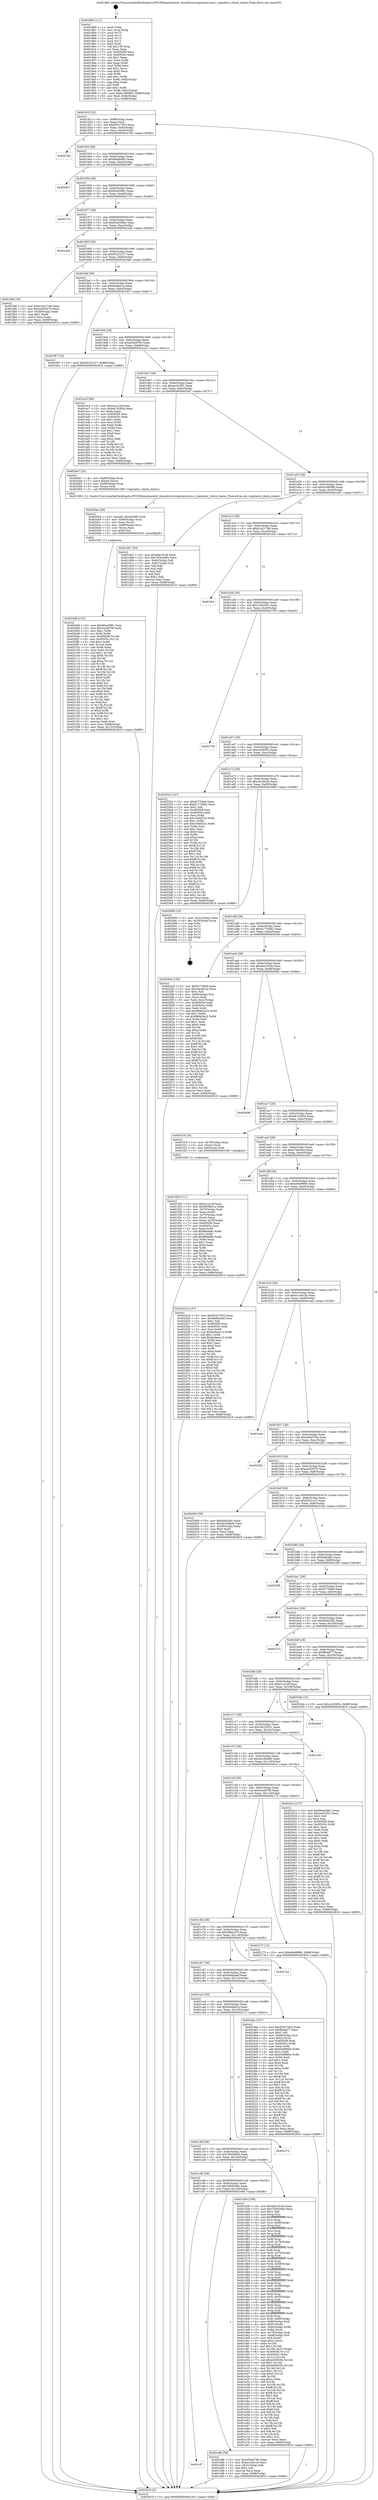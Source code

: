digraph "0x4018b0" {
  label = "0x4018b0 (/mnt/c/Users/mathe/Desktop/tcc/POCII/binaries/extr_linuxdriversregulatorcore.c_regulator_check_states_Final-ollvm.out::main(0))"
  labelloc = "t"
  node[shape=record]

  Entry [label="",width=0.3,height=0.3,shape=circle,fillcolor=black,style=filled]
  "0x40191f" [label="{
     0x40191f [32]\l
     | [instrs]\l
     &nbsp;&nbsp;0x40191f \<+6\>: mov -0x88(%rbp),%eax\l
     &nbsp;&nbsp;0x401925 \<+2\>: mov %eax,%ecx\l
     &nbsp;&nbsp;0x401927 \<+6\>: sub $0x825c7d53,%ecx\l
     &nbsp;&nbsp;0x40192d \<+6\>: mov %eax,-0x9c(%rbp)\l
     &nbsp;&nbsp;0x401933 \<+6\>: mov %ecx,-0xa0(%rbp)\l
     &nbsp;&nbsp;0x401939 \<+6\>: je 00000000004027eb \<main+0xf3b\>\l
  }"]
  "0x4027eb" [label="{
     0x4027eb\l
  }", style=dashed]
  "0x40193f" [label="{
     0x40193f [28]\l
     | [instrs]\l
     &nbsp;&nbsp;0x40193f \<+5\>: jmp 0000000000401944 \<main+0x94\>\l
     &nbsp;&nbsp;0x401944 \<+6\>: mov -0x9c(%rbp),%eax\l
     &nbsp;&nbsp;0x40194a \<+5\>: sub $0x89e8b991,%eax\l
     &nbsp;&nbsp;0x40194f \<+6\>: mov %eax,-0xa4(%rbp)\l
     &nbsp;&nbsp;0x401955 \<+6\>: je 0000000000402407 \<main+0xb57\>\l
  }"]
  Exit [label="",width=0.3,height=0.3,shape=circle,fillcolor=black,style=filled,peripheries=2]
  "0x402407" [label="{
     0x402407\l
  }", style=dashed]
  "0x40195b" [label="{
     0x40195b [28]\l
     | [instrs]\l
     &nbsp;&nbsp;0x40195b \<+5\>: jmp 0000000000401960 \<main+0xb0\>\l
     &nbsp;&nbsp;0x401960 \<+6\>: mov -0x9c(%rbp),%eax\l
     &nbsp;&nbsp;0x401966 \<+5\>: sub $0x90ee5861,%eax\l
     &nbsp;&nbsp;0x40196b \<+6\>: mov %eax,-0xa8(%rbp)\l
     &nbsp;&nbsp;0x401971 \<+6\>: je 0000000000402710 \<main+0xe60\>\l
  }"]
  "0x4020db" [label="{
     0x4020db [152]\l
     | [instrs]\l
     &nbsp;&nbsp;0x4020db \<+5\>: mov $0x90ee5861,%esi\l
     &nbsp;&nbsp;0x4020e0 \<+5\>: mov $0x3acb97f6,%edx\l
     &nbsp;&nbsp;0x4020e5 \<+3\>: mov $0x1,%r8b\l
     &nbsp;&nbsp;0x4020e8 \<+3\>: xor %r9d,%r9d\l
     &nbsp;&nbsp;0x4020eb \<+8\>: mov 0x405058,%r10d\l
     &nbsp;&nbsp;0x4020f3 \<+8\>: mov 0x40505c,%r11d\l
     &nbsp;&nbsp;0x4020fb \<+4\>: sub $0x1,%r9d\l
     &nbsp;&nbsp;0x4020ff \<+3\>: mov %r10d,%ebx\l
     &nbsp;&nbsp;0x402102 \<+3\>: add %r9d,%ebx\l
     &nbsp;&nbsp;0x402105 \<+4\>: imul %ebx,%r10d\l
     &nbsp;&nbsp;0x402109 \<+4\>: and $0x1,%r10d\l
     &nbsp;&nbsp;0x40210d \<+4\>: cmp $0x0,%r10d\l
     &nbsp;&nbsp;0x402111 \<+4\>: sete %r14b\l
     &nbsp;&nbsp;0x402115 \<+4\>: cmp $0xa,%r11d\l
     &nbsp;&nbsp;0x402119 \<+4\>: setl %r15b\l
     &nbsp;&nbsp;0x40211d \<+3\>: mov %r14b,%r12b\l
     &nbsp;&nbsp;0x402120 \<+4\>: xor $0xff,%r12b\l
     &nbsp;&nbsp;0x402124 \<+3\>: mov %r15b,%r13b\l
     &nbsp;&nbsp;0x402127 \<+4\>: xor $0xff,%r13b\l
     &nbsp;&nbsp;0x40212b \<+4\>: xor $0x0,%r8b\l
     &nbsp;&nbsp;0x40212f \<+3\>: mov %r12b,%cl\l
     &nbsp;&nbsp;0x402132 \<+3\>: and $0x0,%cl\l
     &nbsp;&nbsp;0x402135 \<+3\>: and %r8b,%r14b\l
     &nbsp;&nbsp;0x402138 \<+3\>: mov %r13b,%dil\l
     &nbsp;&nbsp;0x40213b \<+4\>: and $0x0,%dil\l
     &nbsp;&nbsp;0x40213f \<+3\>: and %r8b,%r15b\l
     &nbsp;&nbsp;0x402142 \<+3\>: or %r14b,%cl\l
     &nbsp;&nbsp;0x402145 \<+3\>: or %r15b,%dil\l
     &nbsp;&nbsp;0x402148 \<+3\>: xor %dil,%cl\l
     &nbsp;&nbsp;0x40214b \<+3\>: or %r13b,%r12b\l
     &nbsp;&nbsp;0x40214e \<+4\>: xor $0xff,%r12b\l
     &nbsp;&nbsp;0x402152 \<+4\>: or $0x0,%r8b\l
     &nbsp;&nbsp;0x402156 \<+3\>: and %r8b,%r12b\l
     &nbsp;&nbsp;0x402159 \<+3\>: or %r12b,%cl\l
     &nbsp;&nbsp;0x40215c \<+3\>: test $0x1,%cl\l
     &nbsp;&nbsp;0x40215f \<+3\>: cmovne %edx,%esi\l
     &nbsp;&nbsp;0x402162 \<+6\>: mov %esi,-0x88(%rbp)\l
     &nbsp;&nbsp;0x402168 \<+6\>: mov %eax,-0x12c(%rbp)\l
     &nbsp;&nbsp;0x40216e \<+5\>: jmp 0000000000402819 \<main+0xf69\>\l
  }"]
  "0x402710" [label="{
     0x402710\l
  }", style=dashed]
  "0x401977" [label="{
     0x401977 [28]\l
     | [instrs]\l
     &nbsp;&nbsp;0x401977 \<+5\>: jmp 000000000040197c \<main+0xcc\>\l
     &nbsp;&nbsp;0x40197c \<+6\>: mov -0x9c(%rbp),%eax\l
     &nbsp;&nbsp;0x401982 \<+5\>: sub $0x92b539a5,%eax\l
     &nbsp;&nbsp;0x401987 \<+6\>: mov %eax,-0xac(%rbp)\l
     &nbsp;&nbsp;0x40198d \<+6\>: je 00000000004023e9 \<main+0xb39\>\l
  }"]
  "0x4020be" [label="{
     0x4020be [29]\l
     | [instrs]\l
     &nbsp;&nbsp;0x4020be \<+10\>: movabs $0x4030f2,%rdi\l
     &nbsp;&nbsp;0x4020c8 \<+4\>: mov -0x60(%rbp),%rcx\l
     &nbsp;&nbsp;0x4020cc \<+2\>: mov %eax,(%rcx)\l
     &nbsp;&nbsp;0x4020ce \<+4\>: mov -0x60(%rbp),%rcx\l
     &nbsp;&nbsp;0x4020d2 \<+2\>: mov (%rcx),%esi\l
     &nbsp;&nbsp;0x4020d4 \<+2\>: mov $0x0,%al\l
     &nbsp;&nbsp;0x4020d6 \<+5\>: call 0000000000401030 \<printf@plt\>\l
     | [calls]\l
     &nbsp;&nbsp;0x401030 \{1\} (unknown)\l
  }"]
  "0x4023e9" [label="{
     0x4023e9\l
  }", style=dashed]
  "0x401993" [label="{
     0x401993 [28]\l
     | [instrs]\l
     &nbsp;&nbsp;0x401993 \<+5\>: jmp 0000000000401998 \<main+0xe8\>\l
     &nbsp;&nbsp;0x401998 \<+6\>: mov -0x9c(%rbp),%eax\l
     &nbsp;&nbsp;0x40199e \<+5\>: sub $0x95323127,%eax\l
     &nbsp;&nbsp;0x4019a3 \<+6\>: mov %eax,-0xb0(%rbp)\l
     &nbsp;&nbsp;0x4019a9 \<+6\>: je 0000000000401fa6 \<main+0x6f6\>\l
  }"]
  "0x401f28" [label="{
     0x401f28 [111]\l
     | [instrs]\l
     &nbsp;&nbsp;0x401f28 \<+5\>: mov $0xe1cc1af,%ecx\l
     &nbsp;&nbsp;0x401f2d \<+5\>: mov $0x9e5fbe1a,%edx\l
     &nbsp;&nbsp;0x401f32 \<+4\>: mov -0x70(%rbp),%rdi\l
     &nbsp;&nbsp;0x401f36 \<+2\>: mov %eax,(%rdi)\l
     &nbsp;&nbsp;0x401f38 \<+4\>: mov -0x70(%rbp),%rdi\l
     &nbsp;&nbsp;0x401f3c \<+2\>: mov (%rdi),%eax\l
     &nbsp;&nbsp;0x401f3e \<+3\>: mov %eax,-0x30(%rbp)\l
     &nbsp;&nbsp;0x401f41 \<+7\>: mov 0x405058,%eax\l
     &nbsp;&nbsp;0x401f48 \<+7\>: mov 0x40505c,%esi\l
     &nbsp;&nbsp;0x401f4f \<+3\>: mov %eax,%r8d\l
     &nbsp;&nbsp;0x401f52 \<+7\>: sub $0xf66a68c,%r8d\l
     &nbsp;&nbsp;0x401f59 \<+4\>: sub $0x1,%r8d\l
     &nbsp;&nbsp;0x401f5d \<+7\>: add $0xf66a68c,%r8d\l
     &nbsp;&nbsp;0x401f64 \<+4\>: imul %r8d,%eax\l
     &nbsp;&nbsp;0x401f68 \<+3\>: and $0x1,%eax\l
     &nbsp;&nbsp;0x401f6b \<+3\>: cmp $0x0,%eax\l
     &nbsp;&nbsp;0x401f6e \<+4\>: sete %r9b\l
     &nbsp;&nbsp;0x401f72 \<+3\>: cmp $0xa,%esi\l
     &nbsp;&nbsp;0x401f75 \<+4\>: setl %r10b\l
     &nbsp;&nbsp;0x401f79 \<+3\>: mov %r9b,%r11b\l
     &nbsp;&nbsp;0x401f7c \<+3\>: and %r10b,%r11b\l
     &nbsp;&nbsp;0x401f7f \<+3\>: xor %r10b,%r9b\l
     &nbsp;&nbsp;0x401f82 \<+3\>: or %r9b,%r11b\l
     &nbsp;&nbsp;0x401f85 \<+4\>: test $0x1,%r11b\l
     &nbsp;&nbsp;0x401f89 \<+3\>: cmovne %edx,%ecx\l
     &nbsp;&nbsp;0x401f8c \<+6\>: mov %ecx,-0x88(%rbp)\l
     &nbsp;&nbsp;0x401f92 \<+5\>: jmp 0000000000402819 \<main+0xf69\>\l
  }"]
  "0x401fa6" [label="{
     0x401fa6 [30]\l
     | [instrs]\l
     &nbsp;&nbsp;0x401fa6 \<+5\>: mov $0xb1a21746,%eax\l
     &nbsp;&nbsp;0x401fab \<+5\>: mov $0xee020570,%ecx\l
     &nbsp;&nbsp;0x401fb0 \<+3\>: mov -0x30(%rbp),%edx\l
     &nbsp;&nbsp;0x401fb3 \<+3\>: cmp $0x1,%edx\l
     &nbsp;&nbsp;0x401fb6 \<+3\>: cmovl %ecx,%eax\l
     &nbsp;&nbsp;0x401fb9 \<+6\>: mov %eax,-0x88(%rbp)\l
     &nbsp;&nbsp;0x401fbf \<+5\>: jmp 0000000000402819 \<main+0xf69\>\l
  }"]
  "0x4019af" [label="{
     0x4019af [28]\l
     | [instrs]\l
     &nbsp;&nbsp;0x4019af \<+5\>: jmp 00000000004019b4 \<main+0x104\>\l
     &nbsp;&nbsp;0x4019b4 \<+6\>: mov -0x9c(%rbp),%eax\l
     &nbsp;&nbsp;0x4019ba \<+5\>: sub $0x9e5fbe1a,%eax\l
     &nbsp;&nbsp;0x4019bf \<+6\>: mov %eax,-0xb4(%rbp)\l
     &nbsp;&nbsp;0x4019c5 \<+6\>: je 0000000000401f97 \<main+0x6e7\>\l
  }"]
  "0x401cf7" [label="{
     0x401cf7\l
  }", style=dashed]
  "0x401f97" [label="{
     0x401f97 [15]\l
     | [instrs]\l
     &nbsp;&nbsp;0x401f97 \<+10\>: movl $0x95323127,-0x88(%rbp)\l
     &nbsp;&nbsp;0x401fa1 \<+5\>: jmp 0000000000402819 \<main+0xf69\>\l
  }"]
  "0x4019cb" [label="{
     0x4019cb [28]\l
     | [instrs]\l
     &nbsp;&nbsp;0x4019cb \<+5\>: jmp 00000000004019d0 \<main+0x120\>\l
     &nbsp;&nbsp;0x4019d0 \<+6\>: mov -0x9c(%rbp),%eax\l
     &nbsp;&nbsp;0x4019d6 \<+5\>: sub $0xa53ed785,%eax\l
     &nbsp;&nbsp;0x4019db \<+6\>: mov %eax,-0xb8(%rbp)\l
     &nbsp;&nbsp;0x4019e1 \<+6\>: je 0000000000401ec2 \<main+0x612\>\l
  }"]
  "0x401e86" [label="{
     0x401e86 [30]\l
     | [instrs]\l
     &nbsp;&nbsp;0x401e86 \<+5\>: mov $0xa53ed785,%eax\l
     &nbsp;&nbsp;0x401e8b \<+5\>: mov $0xec1eb1cb,%ecx\l
     &nbsp;&nbsp;0x401e90 \<+3\>: mov -0x31(%rbp),%dl\l
     &nbsp;&nbsp;0x401e93 \<+3\>: test $0x1,%dl\l
     &nbsp;&nbsp;0x401e96 \<+3\>: cmovne %ecx,%eax\l
     &nbsp;&nbsp;0x401e99 \<+6\>: mov %eax,-0x88(%rbp)\l
     &nbsp;&nbsp;0x401e9f \<+5\>: jmp 0000000000402819 \<main+0xf69\>\l
  }"]
  "0x401ec2" [label="{
     0x401ec2 [86]\l
     | [instrs]\l
     &nbsp;&nbsp;0x401ec2 \<+5\>: mov $0xe1cc1af,%eax\l
     &nbsp;&nbsp;0x401ec7 \<+5\>: mov $0xe67e2854,%ecx\l
     &nbsp;&nbsp;0x401ecc \<+2\>: xor %edx,%edx\l
     &nbsp;&nbsp;0x401ece \<+7\>: mov 0x405058,%esi\l
     &nbsp;&nbsp;0x401ed5 \<+7\>: mov 0x40505c,%edi\l
     &nbsp;&nbsp;0x401edc \<+3\>: sub $0x1,%edx\l
     &nbsp;&nbsp;0x401edf \<+3\>: mov %esi,%r8d\l
     &nbsp;&nbsp;0x401ee2 \<+3\>: add %edx,%r8d\l
     &nbsp;&nbsp;0x401ee5 \<+4\>: imul %r8d,%esi\l
     &nbsp;&nbsp;0x401ee9 \<+3\>: and $0x1,%esi\l
     &nbsp;&nbsp;0x401eec \<+3\>: cmp $0x0,%esi\l
     &nbsp;&nbsp;0x401eef \<+4\>: sete %r9b\l
     &nbsp;&nbsp;0x401ef3 \<+3\>: cmp $0xa,%edi\l
     &nbsp;&nbsp;0x401ef6 \<+4\>: setl %r10b\l
     &nbsp;&nbsp;0x401efa \<+3\>: mov %r9b,%r11b\l
     &nbsp;&nbsp;0x401efd \<+3\>: and %r10b,%r11b\l
     &nbsp;&nbsp;0x401f00 \<+3\>: xor %r10b,%r9b\l
     &nbsp;&nbsp;0x401f03 \<+3\>: or %r9b,%r11b\l
     &nbsp;&nbsp;0x401f06 \<+4\>: test $0x1,%r11b\l
     &nbsp;&nbsp;0x401f0a \<+3\>: cmovne %ecx,%eax\l
     &nbsp;&nbsp;0x401f0d \<+6\>: mov %eax,-0x88(%rbp)\l
     &nbsp;&nbsp;0x401f13 \<+5\>: jmp 0000000000402819 \<main+0xf69\>\l
  }"]
  "0x4019e7" [label="{
     0x4019e7 [28]\l
     | [instrs]\l
     &nbsp;&nbsp;0x4019e7 \<+5\>: jmp 00000000004019ec \<main+0x13c\>\l
     &nbsp;&nbsp;0x4019ec \<+6\>: mov -0x9c(%rbp),%eax\l
     &nbsp;&nbsp;0x4019f2 \<+5\>: sub $0xaec01f01,%eax\l
     &nbsp;&nbsp;0x4019f7 \<+6\>: mov %eax,-0xbc(%rbp)\l
     &nbsp;&nbsp;0x4019fd \<+6\>: je 00000000004020a7 \<main+0x7f7\>\l
  }"]
  "0x401cdb" [label="{
     0x401cdb [28]\l
     | [instrs]\l
     &nbsp;&nbsp;0x401cdb \<+5\>: jmp 0000000000401ce0 \<main+0x430\>\l
     &nbsp;&nbsp;0x401ce0 \<+6\>: mov -0x9c(%rbp),%eax\l
     &nbsp;&nbsp;0x401ce6 \<+5\>: sub $0x7d5929de,%eax\l
     &nbsp;&nbsp;0x401ceb \<+6\>: mov %eax,-0x128(%rbp)\l
     &nbsp;&nbsp;0x401cf1 \<+6\>: je 0000000000401e86 \<main+0x5d6\>\l
  }"]
  "0x4020a7" [label="{
     0x4020a7 [23]\l
     | [instrs]\l
     &nbsp;&nbsp;0x4020a7 \<+4\>: mov -0x68(%rbp),%rax\l
     &nbsp;&nbsp;0x4020ab \<+7\>: movq $0x64,(%rax)\l
     &nbsp;&nbsp;0x4020b2 \<+4\>: mov -0x68(%rbp),%rax\l
     &nbsp;&nbsp;0x4020b6 \<+3\>: mov (%rax),%rdi\l
     &nbsp;&nbsp;0x4020b9 \<+5\>: call 0000000000401580 \<regulator_check_states\>\l
     | [calls]\l
     &nbsp;&nbsp;0x401580 \{1\} (/mnt/c/Users/mathe/Desktop/tcc/POCII/binaries/extr_linuxdriversregulatorcore.c_regulator_check_states_Final-ollvm.out::regulator_check_states)\l
  }"]
  "0x401a03" [label="{
     0x401a03 [28]\l
     | [instrs]\l
     &nbsp;&nbsp;0x401a03 \<+5\>: jmp 0000000000401a08 \<main+0x158\>\l
     &nbsp;&nbsp;0x401a08 \<+6\>: mov -0x9c(%rbp),%eax\l
     &nbsp;&nbsp;0x401a0e \<+5\>: sub $0xb1685f66,%eax\l
     &nbsp;&nbsp;0x401a13 \<+6\>: mov %eax,-0xc0(%rbp)\l
     &nbsp;&nbsp;0x401a19 \<+6\>: je 0000000000401d01 \<main+0x451\>\l
  }"]
  "0x401d36" [label="{
     0x401d36 [336]\l
     | [instrs]\l
     &nbsp;&nbsp;0x401d36 \<+5\>: mov $0xdbe191fa,%eax\l
     &nbsp;&nbsp;0x401d3b \<+5\>: mov $0x7d5929de,%ecx\l
     &nbsp;&nbsp;0x401d40 \<+2\>: mov $0x1,%dl\l
     &nbsp;&nbsp;0x401d42 \<+3\>: mov %rsp,%rsi\l
     &nbsp;&nbsp;0x401d45 \<+4\>: add $0xfffffffffffffff0,%rsi\l
     &nbsp;&nbsp;0x401d49 \<+3\>: mov %rsi,%rsp\l
     &nbsp;&nbsp;0x401d4c \<+4\>: mov %rsi,-0x80(%rbp)\l
     &nbsp;&nbsp;0x401d50 \<+3\>: mov %rsp,%rsi\l
     &nbsp;&nbsp;0x401d53 \<+4\>: add $0xfffffffffffffff0,%rsi\l
     &nbsp;&nbsp;0x401d57 \<+3\>: mov %rsi,%rsp\l
     &nbsp;&nbsp;0x401d5a \<+3\>: mov %rsp,%rdi\l
     &nbsp;&nbsp;0x401d5d \<+4\>: add $0xfffffffffffffff0,%rdi\l
     &nbsp;&nbsp;0x401d61 \<+3\>: mov %rdi,%rsp\l
     &nbsp;&nbsp;0x401d64 \<+4\>: mov %rdi,-0x78(%rbp)\l
     &nbsp;&nbsp;0x401d68 \<+3\>: mov %rsp,%rdi\l
     &nbsp;&nbsp;0x401d6b \<+4\>: add $0xfffffffffffffff0,%rdi\l
     &nbsp;&nbsp;0x401d6f \<+3\>: mov %rdi,%rsp\l
     &nbsp;&nbsp;0x401d72 \<+4\>: mov %rdi,-0x70(%rbp)\l
     &nbsp;&nbsp;0x401d76 \<+3\>: mov %rsp,%rdi\l
     &nbsp;&nbsp;0x401d79 \<+4\>: add $0xfffffffffffffff0,%rdi\l
     &nbsp;&nbsp;0x401d7d \<+3\>: mov %rdi,%rsp\l
     &nbsp;&nbsp;0x401d80 \<+4\>: mov %rdi,-0x68(%rbp)\l
     &nbsp;&nbsp;0x401d84 \<+3\>: mov %rsp,%rdi\l
     &nbsp;&nbsp;0x401d87 \<+4\>: add $0xfffffffffffffff0,%rdi\l
     &nbsp;&nbsp;0x401d8b \<+3\>: mov %rdi,%rsp\l
     &nbsp;&nbsp;0x401d8e \<+4\>: mov %rdi,-0x60(%rbp)\l
     &nbsp;&nbsp;0x401d92 \<+3\>: mov %rsp,%rdi\l
     &nbsp;&nbsp;0x401d95 \<+4\>: add $0xfffffffffffffff0,%rdi\l
     &nbsp;&nbsp;0x401d99 \<+3\>: mov %rdi,%rsp\l
     &nbsp;&nbsp;0x401d9c \<+4\>: mov %rdi,-0x58(%rbp)\l
     &nbsp;&nbsp;0x401da0 \<+3\>: mov %rsp,%rdi\l
     &nbsp;&nbsp;0x401da3 \<+4\>: add $0xfffffffffffffff0,%rdi\l
     &nbsp;&nbsp;0x401da7 \<+3\>: mov %rdi,%rsp\l
     &nbsp;&nbsp;0x401daa \<+4\>: mov %rdi,-0x50(%rbp)\l
     &nbsp;&nbsp;0x401dae \<+3\>: mov %rsp,%rdi\l
     &nbsp;&nbsp;0x401db1 \<+4\>: add $0xfffffffffffffff0,%rdi\l
     &nbsp;&nbsp;0x401db5 \<+3\>: mov %rdi,%rsp\l
     &nbsp;&nbsp;0x401db8 \<+4\>: mov %rdi,-0x48(%rbp)\l
     &nbsp;&nbsp;0x401dbc \<+3\>: mov %rsp,%rdi\l
     &nbsp;&nbsp;0x401dbf \<+4\>: add $0xfffffffffffffff0,%rdi\l
     &nbsp;&nbsp;0x401dc3 \<+3\>: mov %rdi,%rsp\l
     &nbsp;&nbsp;0x401dc6 \<+4\>: mov %rdi,-0x40(%rbp)\l
     &nbsp;&nbsp;0x401dca \<+4\>: mov -0x80(%rbp),%rdi\l
     &nbsp;&nbsp;0x401dce \<+6\>: movl $0x0,(%rdi)\l
     &nbsp;&nbsp;0x401dd4 \<+7\>: mov -0x8c(%rbp),%r8d\l
     &nbsp;&nbsp;0x401ddb \<+3\>: mov %r8d,(%rsi)\l
     &nbsp;&nbsp;0x401dde \<+4\>: mov -0x78(%rbp),%rdi\l
     &nbsp;&nbsp;0x401de2 \<+7\>: mov -0x98(%rbp),%r9\l
     &nbsp;&nbsp;0x401de9 \<+3\>: mov %r9,(%rdi)\l
     &nbsp;&nbsp;0x401dec \<+3\>: cmpl $0x2,(%rsi)\l
     &nbsp;&nbsp;0x401def \<+4\>: setne %r10b\l
     &nbsp;&nbsp;0x401df3 \<+4\>: and $0x1,%r10b\l
     &nbsp;&nbsp;0x401df7 \<+4\>: mov %r10b,-0x31(%rbp)\l
     &nbsp;&nbsp;0x401dfb \<+8\>: mov 0x405058,%r11d\l
     &nbsp;&nbsp;0x401e03 \<+7\>: mov 0x40505c,%ebx\l
     &nbsp;&nbsp;0x401e0a \<+3\>: mov %r11d,%r14d\l
     &nbsp;&nbsp;0x401e0d \<+7\>: sub $0xd20002fc,%r14d\l
     &nbsp;&nbsp;0x401e14 \<+4\>: sub $0x1,%r14d\l
     &nbsp;&nbsp;0x401e18 \<+7\>: add $0xd20002fc,%r14d\l
     &nbsp;&nbsp;0x401e1f \<+4\>: imul %r14d,%r11d\l
     &nbsp;&nbsp;0x401e23 \<+4\>: and $0x1,%r11d\l
     &nbsp;&nbsp;0x401e27 \<+4\>: cmp $0x0,%r11d\l
     &nbsp;&nbsp;0x401e2b \<+4\>: sete %r10b\l
     &nbsp;&nbsp;0x401e2f \<+3\>: cmp $0xa,%ebx\l
     &nbsp;&nbsp;0x401e32 \<+4\>: setl %r15b\l
     &nbsp;&nbsp;0x401e36 \<+3\>: mov %r10b,%r12b\l
     &nbsp;&nbsp;0x401e39 \<+4\>: xor $0xff,%r12b\l
     &nbsp;&nbsp;0x401e3d \<+3\>: mov %r15b,%r13b\l
     &nbsp;&nbsp;0x401e40 \<+4\>: xor $0xff,%r13b\l
     &nbsp;&nbsp;0x401e44 \<+3\>: xor $0x1,%dl\l
     &nbsp;&nbsp;0x401e47 \<+3\>: mov %r12b,%sil\l
     &nbsp;&nbsp;0x401e4a \<+4\>: and $0xff,%sil\l
     &nbsp;&nbsp;0x401e4e \<+3\>: and %dl,%r10b\l
     &nbsp;&nbsp;0x401e51 \<+3\>: mov %r13b,%dil\l
     &nbsp;&nbsp;0x401e54 \<+4\>: and $0xff,%dil\l
     &nbsp;&nbsp;0x401e58 \<+3\>: and %dl,%r15b\l
     &nbsp;&nbsp;0x401e5b \<+3\>: or %r10b,%sil\l
     &nbsp;&nbsp;0x401e5e \<+3\>: or %r15b,%dil\l
     &nbsp;&nbsp;0x401e61 \<+3\>: xor %dil,%sil\l
     &nbsp;&nbsp;0x401e64 \<+3\>: or %r13b,%r12b\l
     &nbsp;&nbsp;0x401e67 \<+4\>: xor $0xff,%r12b\l
     &nbsp;&nbsp;0x401e6b \<+3\>: or $0x1,%dl\l
     &nbsp;&nbsp;0x401e6e \<+3\>: and %dl,%r12b\l
     &nbsp;&nbsp;0x401e71 \<+3\>: or %r12b,%sil\l
     &nbsp;&nbsp;0x401e74 \<+4\>: test $0x1,%sil\l
     &nbsp;&nbsp;0x401e78 \<+3\>: cmovne %ecx,%eax\l
     &nbsp;&nbsp;0x401e7b \<+6\>: mov %eax,-0x88(%rbp)\l
     &nbsp;&nbsp;0x401e81 \<+5\>: jmp 0000000000402819 \<main+0xf69\>\l
  }"]
  "0x401d01" [label="{
     0x401d01 [53]\l
     | [instrs]\l
     &nbsp;&nbsp;0x401d01 \<+5\>: mov $0xdbe191fa,%eax\l
     &nbsp;&nbsp;0x401d06 \<+5\>: mov $0x783d3b65,%ecx\l
     &nbsp;&nbsp;0x401d0b \<+6\>: mov -0x82(%rbp),%dl\l
     &nbsp;&nbsp;0x401d11 \<+7\>: mov -0x81(%rbp),%sil\l
     &nbsp;&nbsp;0x401d18 \<+3\>: mov %dl,%dil\l
     &nbsp;&nbsp;0x401d1b \<+3\>: and %sil,%dil\l
     &nbsp;&nbsp;0x401d1e \<+3\>: xor %sil,%dl\l
     &nbsp;&nbsp;0x401d21 \<+3\>: or %dl,%dil\l
     &nbsp;&nbsp;0x401d24 \<+4\>: test $0x1,%dil\l
     &nbsp;&nbsp;0x401d28 \<+3\>: cmovne %ecx,%eax\l
     &nbsp;&nbsp;0x401d2b \<+6\>: mov %eax,-0x88(%rbp)\l
     &nbsp;&nbsp;0x401d31 \<+5\>: jmp 0000000000402819 \<main+0xf69\>\l
  }"]
  "0x401a1f" [label="{
     0x401a1f [28]\l
     | [instrs]\l
     &nbsp;&nbsp;0x401a1f \<+5\>: jmp 0000000000401a24 \<main+0x174\>\l
     &nbsp;&nbsp;0x401a24 \<+6\>: mov -0x9c(%rbp),%eax\l
     &nbsp;&nbsp;0x401a2a \<+5\>: sub $0xb1a21746,%eax\l
     &nbsp;&nbsp;0x401a2f \<+6\>: mov %eax,-0xc4(%rbp)\l
     &nbsp;&nbsp;0x401a35 \<+6\>: je 0000000000401fc4 \<main+0x714\>\l
  }"]
  "0x402819" [label="{
     0x402819 [5]\l
     | [instrs]\l
     &nbsp;&nbsp;0x402819 \<+5\>: jmp 000000000040191f \<main+0x6f\>\l
  }"]
  "0x4018b0" [label="{
     0x4018b0 [111]\l
     | [instrs]\l
     &nbsp;&nbsp;0x4018b0 \<+1\>: push %rbp\l
     &nbsp;&nbsp;0x4018b1 \<+3\>: mov %rsp,%rbp\l
     &nbsp;&nbsp;0x4018b4 \<+2\>: push %r15\l
     &nbsp;&nbsp;0x4018b6 \<+2\>: push %r14\l
     &nbsp;&nbsp;0x4018b8 \<+2\>: push %r13\l
     &nbsp;&nbsp;0x4018ba \<+2\>: push %r12\l
     &nbsp;&nbsp;0x4018bc \<+1\>: push %rbx\l
     &nbsp;&nbsp;0x4018bd \<+7\>: sub $0x138,%rsp\l
     &nbsp;&nbsp;0x4018c4 \<+2\>: xor %eax,%eax\l
     &nbsp;&nbsp;0x4018c6 \<+7\>: mov 0x405058,%ecx\l
     &nbsp;&nbsp;0x4018cd \<+7\>: mov 0x40505c,%edx\l
     &nbsp;&nbsp;0x4018d4 \<+3\>: sub $0x1,%eax\l
     &nbsp;&nbsp;0x4018d7 \<+3\>: mov %ecx,%r8d\l
     &nbsp;&nbsp;0x4018da \<+3\>: add %eax,%r8d\l
     &nbsp;&nbsp;0x4018dd \<+4\>: imul %r8d,%ecx\l
     &nbsp;&nbsp;0x4018e1 \<+3\>: and $0x1,%ecx\l
     &nbsp;&nbsp;0x4018e4 \<+3\>: cmp $0x0,%ecx\l
     &nbsp;&nbsp;0x4018e7 \<+4\>: sete %r9b\l
     &nbsp;&nbsp;0x4018eb \<+4\>: and $0x1,%r9b\l
     &nbsp;&nbsp;0x4018ef \<+7\>: mov %r9b,-0x82(%rbp)\l
     &nbsp;&nbsp;0x4018f6 \<+3\>: cmp $0xa,%edx\l
     &nbsp;&nbsp;0x4018f9 \<+4\>: setl %r9b\l
     &nbsp;&nbsp;0x4018fd \<+4\>: and $0x1,%r9b\l
     &nbsp;&nbsp;0x401901 \<+7\>: mov %r9b,-0x81(%rbp)\l
     &nbsp;&nbsp;0x401908 \<+10\>: movl $0xb1685f66,-0x88(%rbp)\l
     &nbsp;&nbsp;0x401912 \<+6\>: mov %edi,-0x8c(%rbp)\l
     &nbsp;&nbsp;0x401918 \<+7\>: mov %rsi,-0x98(%rbp)\l
  }"]
  "0x401cbf" [label="{
     0x401cbf [28]\l
     | [instrs]\l
     &nbsp;&nbsp;0x401cbf \<+5\>: jmp 0000000000401cc4 \<main+0x414\>\l
     &nbsp;&nbsp;0x401cc4 \<+6\>: mov -0x9c(%rbp),%eax\l
     &nbsp;&nbsp;0x401cca \<+5\>: sub $0x783d3b65,%eax\l
     &nbsp;&nbsp;0x401ccf \<+6\>: mov %eax,-0x124(%rbp)\l
     &nbsp;&nbsp;0x401cd5 \<+6\>: je 0000000000401d36 \<main+0x486\>\l
  }"]
  "0x401fc4" [label="{
     0x401fc4\l
  }", style=dashed]
  "0x401a3b" [label="{
     0x401a3b [28]\l
     | [instrs]\l
     &nbsp;&nbsp;0x401a3b \<+5\>: jmp 0000000000401a40 \<main+0x190\>\l
     &nbsp;&nbsp;0x401a40 \<+6\>: mov -0x9c(%rbp),%eax\l
     &nbsp;&nbsp;0x401a46 \<+5\>: sub $0xc18cd25c,%eax\l
     &nbsp;&nbsp;0x401a4b \<+6\>: mov %eax,-0xc8(%rbp)\l
     &nbsp;&nbsp;0x401a51 \<+6\>: je 0000000000402759 \<main+0xea9\>\l
  }"]
  "0x402273" [label="{
     0x402273\l
  }", style=dashed]
  "0x402759" [label="{
     0x402759\l
  }", style=dashed]
  "0x401a57" [label="{
     0x401a57 [28]\l
     | [instrs]\l
     &nbsp;&nbsp;0x401a57 \<+5\>: jmp 0000000000401a5c \<main+0x1ac\>\l
     &nbsp;&nbsp;0x401a5c \<+6\>: mov -0x9c(%rbp),%eax\l
     &nbsp;&nbsp;0x401a62 \<+5\>: sub $0xc4263f3c,%eax\l
     &nbsp;&nbsp;0x401a67 \<+6\>: mov %eax,-0xcc(%rbp)\l
     &nbsp;&nbsp;0x401a6d \<+6\>: je 000000000040255a \<main+0xcaa\>\l
  }"]
  "0x401ca3" [label="{
     0x401ca3 [28]\l
     | [instrs]\l
     &nbsp;&nbsp;0x401ca3 \<+5\>: jmp 0000000000401ca8 \<main+0x3f8\>\l
     &nbsp;&nbsp;0x401ca8 \<+6\>: mov -0x9c(%rbp),%eax\l
     &nbsp;&nbsp;0x401cae \<+5\>: sub $0x4c8deb2e,%eax\l
     &nbsp;&nbsp;0x401cb3 \<+6\>: mov %eax,-0x120(%rbp)\l
     &nbsp;&nbsp;0x401cb9 \<+6\>: je 0000000000402273 \<main+0x9c3\>\l
  }"]
  "0x40255a" [label="{
     0x40255a [147]\l
     | [instrs]\l
     &nbsp;&nbsp;0x40255a \<+5\>: mov $0xfc77bfa8,%eax\l
     &nbsp;&nbsp;0x40255f \<+5\>: mov $0xd177e062,%ecx\l
     &nbsp;&nbsp;0x402564 \<+2\>: mov $0x1,%dl\l
     &nbsp;&nbsp;0x402566 \<+7\>: mov 0x405058,%esi\l
     &nbsp;&nbsp;0x40256d \<+7\>: mov 0x40505c,%edi\l
     &nbsp;&nbsp;0x402574 \<+3\>: mov %esi,%r8d\l
     &nbsp;&nbsp;0x402577 \<+7\>: sub $0x100ef232,%r8d\l
     &nbsp;&nbsp;0x40257e \<+4\>: sub $0x1,%r8d\l
     &nbsp;&nbsp;0x402582 \<+7\>: add $0x100ef232,%r8d\l
     &nbsp;&nbsp;0x402589 \<+4\>: imul %r8d,%esi\l
     &nbsp;&nbsp;0x40258d \<+3\>: and $0x1,%esi\l
     &nbsp;&nbsp;0x402590 \<+3\>: cmp $0x0,%esi\l
     &nbsp;&nbsp;0x402593 \<+4\>: sete %r9b\l
     &nbsp;&nbsp;0x402597 \<+3\>: cmp $0xa,%edi\l
     &nbsp;&nbsp;0x40259a \<+4\>: setl %r10b\l
     &nbsp;&nbsp;0x40259e \<+3\>: mov %r9b,%r11b\l
     &nbsp;&nbsp;0x4025a1 \<+4\>: xor $0xff,%r11b\l
     &nbsp;&nbsp;0x4025a5 \<+3\>: mov %r10b,%bl\l
     &nbsp;&nbsp;0x4025a8 \<+3\>: xor $0xff,%bl\l
     &nbsp;&nbsp;0x4025ab \<+3\>: xor $0x1,%dl\l
     &nbsp;&nbsp;0x4025ae \<+3\>: mov %r11b,%r14b\l
     &nbsp;&nbsp;0x4025b1 \<+4\>: and $0xff,%r14b\l
     &nbsp;&nbsp;0x4025b5 \<+3\>: and %dl,%r9b\l
     &nbsp;&nbsp;0x4025b8 \<+3\>: mov %bl,%r15b\l
     &nbsp;&nbsp;0x4025bb \<+4\>: and $0xff,%r15b\l
     &nbsp;&nbsp;0x4025bf \<+3\>: and %dl,%r10b\l
     &nbsp;&nbsp;0x4025c2 \<+3\>: or %r9b,%r14b\l
     &nbsp;&nbsp;0x4025c5 \<+3\>: or %r10b,%r15b\l
     &nbsp;&nbsp;0x4025c8 \<+3\>: xor %r15b,%r14b\l
     &nbsp;&nbsp;0x4025cb \<+3\>: or %bl,%r11b\l
     &nbsp;&nbsp;0x4025ce \<+4\>: xor $0xff,%r11b\l
     &nbsp;&nbsp;0x4025d2 \<+3\>: or $0x1,%dl\l
     &nbsp;&nbsp;0x4025d5 \<+3\>: and %dl,%r11b\l
     &nbsp;&nbsp;0x4025d8 \<+3\>: or %r11b,%r14b\l
     &nbsp;&nbsp;0x4025db \<+4\>: test $0x1,%r14b\l
     &nbsp;&nbsp;0x4025df \<+3\>: cmovne %ecx,%eax\l
     &nbsp;&nbsp;0x4025e2 \<+6\>: mov %eax,-0x88(%rbp)\l
     &nbsp;&nbsp;0x4025e8 \<+5\>: jmp 0000000000402819 \<main+0xf69\>\l
  }"]
  "0x401a73" [label="{
     0x401a73 [28]\l
     | [instrs]\l
     &nbsp;&nbsp;0x401a73 \<+5\>: jmp 0000000000401a78 \<main+0x1c8\>\l
     &nbsp;&nbsp;0x401a78 \<+6\>: mov -0x9c(%rbp),%eax\l
     &nbsp;&nbsp;0x401a7e \<+5\>: sub $0xc9a36c2a,%eax\l
     &nbsp;&nbsp;0x401a83 \<+6\>: mov %eax,-0xd0(%rbp)\l
     &nbsp;&nbsp;0x401a89 \<+6\>: je 0000000000402689 \<main+0xdd9\>\l
  }"]
  "0x4024ae" [label="{
     0x4024ae [157]\l
     | [instrs]\l
     &nbsp;&nbsp;0x4024ae \<+5\>: mov $0x825c7d53,%eax\l
     &nbsp;&nbsp;0x4024b3 \<+5\>: mov $0xffc6af77,%ecx\l
     &nbsp;&nbsp;0x4024b8 \<+2\>: mov $0x1,%dl\l
     &nbsp;&nbsp;0x4024ba \<+4\>: mov -0x80(%rbp),%rsi\l
     &nbsp;&nbsp;0x4024be \<+6\>: movl $0x0,(%rsi)\l
     &nbsp;&nbsp;0x4024c4 \<+7\>: mov 0x405058,%edi\l
     &nbsp;&nbsp;0x4024cb \<+8\>: mov 0x40505c,%r8d\l
     &nbsp;&nbsp;0x4024d3 \<+3\>: mov %edi,%r9d\l
     &nbsp;&nbsp;0x4024d6 \<+7\>: add $0x65ef960e,%r9d\l
     &nbsp;&nbsp;0x4024dd \<+4\>: sub $0x1,%r9d\l
     &nbsp;&nbsp;0x4024e1 \<+7\>: sub $0x65ef960e,%r9d\l
     &nbsp;&nbsp;0x4024e8 \<+4\>: imul %r9d,%edi\l
     &nbsp;&nbsp;0x4024ec \<+3\>: and $0x1,%edi\l
     &nbsp;&nbsp;0x4024ef \<+3\>: cmp $0x0,%edi\l
     &nbsp;&nbsp;0x4024f2 \<+4\>: sete %r10b\l
     &nbsp;&nbsp;0x4024f6 \<+4\>: cmp $0xa,%r8d\l
     &nbsp;&nbsp;0x4024fa \<+4\>: setl %r11b\l
     &nbsp;&nbsp;0x4024fe \<+3\>: mov %r10b,%bl\l
     &nbsp;&nbsp;0x402501 \<+3\>: xor $0xff,%bl\l
     &nbsp;&nbsp;0x402504 \<+3\>: mov %r11b,%r14b\l
     &nbsp;&nbsp;0x402507 \<+4\>: xor $0xff,%r14b\l
     &nbsp;&nbsp;0x40250b \<+3\>: xor $0x1,%dl\l
     &nbsp;&nbsp;0x40250e \<+3\>: mov %bl,%r15b\l
     &nbsp;&nbsp;0x402511 \<+4\>: and $0xff,%r15b\l
     &nbsp;&nbsp;0x402515 \<+3\>: and %dl,%r10b\l
     &nbsp;&nbsp;0x402518 \<+3\>: mov %r14b,%r12b\l
     &nbsp;&nbsp;0x40251b \<+4\>: and $0xff,%r12b\l
     &nbsp;&nbsp;0x40251f \<+3\>: and %dl,%r11b\l
     &nbsp;&nbsp;0x402522 \<+3\>: or %r10b,%r15b\l
     &nbsp;&nbsp;0x402525 \<+3\>: or %r11b,%r12b\l
     &nbsp;&nbsp;0x402528 \<+3\>: xor %r12b,%r15b\l
     &nbsp;&nbsp;0x40252b \<+3\>: or %r14b,%bl\l
     &nbsp;&nbsp;0x40252e \<+3\>: xor $0xff,%bl\l
     &nbsp;&nbsp;0x402531 \<+3\>: or $0x1,%dl\l
     &nbsp;&nbsp;0x402534 \<+2\>: and %dl,%bl\l
     &nbsp;&nbsp;0x402536 \<+3\>: or %bl,%r15b\l
     &nbsp;&nbsp;0x402539 \<+4\>: test $0x1,%r15b\l
     &nbsp;&nbsp;0x40253d \<+3\>: cmovne %ecx,%eax\l
     &nbsp;&nbsp;0x402540 \<+6\>: mov %eax,-0x88(%rbp)\l
     &nbsp;&nbsp;0x402546 \<+5\>: jmp 0000000000402819 \<main+0xf69\>\l
  }"]
  "0x402689" [label="{
     0x402689 [18]\l
     | [instrs]\l
     &nbsp;&nbsp;0x402689 \<+3\>: mov -0x2c(%rbp),%eax\l
     &nbsp;&nbsp;0x40268c \<+4\>: lea -0x28(%rbp),%rsp\l
     &nbsp;&nbsp;0x402690 \<+1\>: pop %rbx\l
     &nbsp;&nbsp;0x402691 \<+2\>: pop %r12\l
     &nbsp;&nbsp;0x402693 \<+2\>: pop %r13\l
     &nbsp;&nbsp;0x402695 \<+2\>: pop %r14\l
     &nbsp;&nbsp;0x402697 \<+2\>: pop %r15\l
     &nbsp;&nbsp;0x402699 \<+1\>: pop %rbp\l
     &nbsp;&nbsp;0x40269a \<+1\>: ret\l
  }"]
  "0x401a8f" [label="{
     0x401a8f [28]\l
     | [instrs]\l
     &nbsp;&nbsp;0x401a8f \<+5\>: jmp 0000000000401a94 \<main+0x1e4\>\l
     &nbsp;&nbsp;0x401a94 \<+6\>: mov -0x9c(%rbp),%eax\l
     &nbsp;&nbsp;0x401a9a \<+5\>: sub $0xd177e062,%eax\l
     &nbsp;&nbsp;0x401a9f \<+6\>: mov %eax,-0xd4(%rbp)\l
     &nbsp;&nbsp;0x401aa5 \<+6\>: je 00000000004025ed \<main+0xd3d\>\l
  }"]
  "0x401c87" [label="{
     0x401c87 [28]\l
     | [instrs]\l
     &nbsp;&nbsp;0x401c87 \<+5\>: jmp 0000000000401c8c \<main+0x3dc\>\l
     &nbsp;&nbsp;0x401c8c \<+6\>: mov -0x9c(%rbp),%eax\l
     &nbsp;&nbsp;0x401c92 \<+5\>: sub $0x4b6b5aef,%eax\l
     &nbsp;&nbsp;0x401c97 \<+6\>: mov %eax,-0x11c(%rbp)\l
     &nbsp;&nbsp;0x401c9d \<+6\>: je 00000000004024ae \<main+0xbfe\>\l
  }"]
  "0x4025ed" [label="{
     0x4025ed [156]\l
     | [instrs]\l
     &nbsp;&nbsp;0x4025ed \<+5\>: mov $0xfc77bfa8,%eax\l
     &nbsp;&nbsp;0x4025f2 \<+5\>: mov $0xc9a36c2a,%ecx\l
     &nbsp;&nbsp;0x4025f7 \<+2\>: mov $0x1,%dl\l
     &nbsp;&nbsp;0x4025f9 \<+4\>: mov -0x80(%rbp),%rsi\l
     &nbsp;&nbsp;0x4025fd \<+2\>: mov (%rsi),%edi\l
     &nbsp;&nbsp;0x4025ff \<+3\>: mov %edi,-0x2c(%rbp)\l
     &nbsp;&nbsp;0x402602 \<+7\>: mov 0x405058,%edi\l
     &nbsp;&nbsp;0x402609 \<+8\>: mov 0x40505c,%r8d\l
     &nbsp;&nbsp;0x402611 \<+3\>: mov %edi,%r9d\l
     &nbsp;&nbsp;0x402614 \<+7\>: add $0x989d3e22,%r9d\l
     &nbsp;&nbsp;0x40261b \<+4\>: sub $0x1,%r9d\l
     &nbsp;&nbsp;0x40261f \<+7\>: sub $0x989d3e22,%r9d\l
     &nbsp;&nbsp;0x402626 \<+4\>: imul %r9d,%edi\l
     &nbsp;&nbsp;0x40262a \<+3\>: and $0x1,%edi\l
     &nbsp;&nbsp;0x40262d \<+3\>: cmp $0x0,%edi\l
     &nbsp;&nbsp;0x402630 \<+4\>: sete %r10b\l
     &nbsp;&nbsp;0x402634 \<+4\>: cmp $0xa,%r8d\l
     &nbsp;&nbsp;0x402638 \<+4\>: setl %r11b\l
     &nbsp;&nbsp;0x40263c \<+3\>: mov %r10b,%bl\l
     &nbsp;&nbsp;0x40263f \<+3\>: xor $0xff,%bl\l
     &nbsp;&nbsp;0x402642 \<+3\>: mov %r11b,%r14b\l
     &nbsp;&nbsp;0x402645 \<+4\>: xor $0xff,%r14b\l
     &nbsp;&nbsp;0x402649 \<+3\>: xor $0x1,%dl\l
     &nbsp;&nbsp;0x40264c \<+3\>: mov %bl,%r15b\l
     &nbsp;&nbsp;0x40264f \<+4\>: and $0xff,%r15b\l
     &nbsp;&nbsp;0x402653 \<+3\>: and %dl,%r10b\l
     &nbsp;&nbsp;0x402656 \<+3\>: mov %r14b,%r12b\l
     &nbsp;&nbsp;0x402659 \<+4\>: and $0xff,%r12b\l
     &nbsp;&nbsp;0x40265d \<+3\>: and %dl,%r11b\l
     &nbsp;&nbsp;0x402660 \<+3\>: or %r10b,%r15b\l
     &nbsp;&nbsp;0x402663 \<+3\>: or %r11b,%r12b\l
     &nbsp;&nbsp;0x402666 \<+3\>: xor %r12b,%r15b\l
     &nbsp;&nbsp;0x402669 \<+3\>: or %r14b,%bl\l
     &nbsp;&nbsp;0x40266c \<+3\>: xor $0xff,%bl\l
     &nbsp;&nbsp;0x40266f \<+3\>: or $0x1,%dl\l
     &nbsp;&nbsp;0x402672 \<+2\>: and %dl,%bl\l
     &nbsp;&nbsp;0x402674 \<+3\>: or %bl,%r15b\l
     &nbsp;&nbsp;0x402677 \<+4\>: test $0x1,%r15b\l
     &nbsp;&nbsp;0x40267b \<+3\>: cmovne %ecx,%eax\l
     &nbsp;&nbsp;0x40267e \<+6\>: mov %eax,-0x88(%rbp)\l
     &nbsp;&nbsp;0x402684 \<+5\>: jmp 0000000000402819 \<main+0xf69\>\l
  }"]
  "0x401aab" [label="{
     0x401aab [28]\l
     | [instrs]\l
     &nbsp;&nbsp;0x401aab \<+5\>: jmp 0000000000401ab0 \<main+0x200\>\l
     &nbsp;&nbsp;0x401ab0 \<+6\>: mov -0x9c(%rbp),%eax\l
     &nbsp;&nbsp;0x401ab6 \<+5\>: sub $0xdbe191fa,%eax\l
     &nbsp;&nbsp;0x401abb \<+6\>: mov %eax,-0xd8(%rbp)\l
     &nbsp;&nbsp;0x401ac1 \<+6\>: je 000000000040269b \<main+0xdeb\>\l
  }"]
  "0x4027a2" [label="{
     0x4027a2\l
  }", style=dashed]
  "0x40269b" [label="{
     0x40269b\l
  }", style=dashed]
  "0x401ac7" [label="{
     0x401ac7 [28]\l
     | [instrs]\l
     &nbsp;&nbsp;0x401ac7 \<+5\>: jmp 0000000000401acc \<main+0x21c\>\l
     &nbsp;&nbsp;0x401acc \<+6\>: mov -0x9c(%rbp),%eax\l
     &nbsp;&nbsp;0x401ad2 \<+5\>: sub $0xe67e2854,%eax\l
     &nbsp;&nbsp;0x401ad7 \<+6\>: mov %eax,-0xdc(%rbp)\l
     &nbsp;&nbsp;0x401add \<+6\>: je 0000000000401f18 \<main+0x668\>\l
  }"]
  "0x401c6b" [label="{
     0x401c6b [28]\l
     | [instrs]\l
     &nbsp;&nbsp;0x401c6b \<+5\>: jmp 0000000000401c70 \<main+0x3c0\>\l
     &nbsp;&nbsp;0x401c70 \<+6\>: mov -0x9c(%rbp),%eax\l
     &nbsp;&nbsp;0x401c76 \<+5\>: sub $0x48facd79,%eax\l
     &nbsp;&nbsp;0x401c7b \<+6\>: mov %eax,-0x118(%rbp)\l
     &nbsp;&nbsp;0x401c81 \<+6\>: je 00000000004027a2 \<main+0xef2\>\l
  }"]
  "0x401f18" [label="{
     0x401f18 [16]\l
     | [instrs]\l
     &nbsp;&nbsp;0x401f18 \<+4\>: mov -0x78(%rbp),%rax\l
     &nbsp;&nbsp;0x401f1c \<+3\>: mov (%rax),%rax\l
     &nbsp;&nbsp;0x401f1f \<+4\>: mov 0x8(%rax),%rdi\l
     &nbsp;&nbsp;0x401f23 \<+5\>: call 0000000000401040 \<atoi@plt\>\l
     | [calls]\l
     &nbsp;&nbsp;0x401040 \{1\} (unknown)\l
  }"]
  "0x401ae3" [label="{
     0x401ae3 [28]\l
     | [instrs]\l
     &nbsp;&nbsp;0x401ae3 \<+5\>: jmp 0000000000401ae8 \<main+0x238\>\l
     &nbsp;&nbsp;0x401ae8 \<+6\>: mov -0x9c(%rbp),%eax\l
     &nbsp;&nbsp;0x401aee \<+5\>: sub $0xe78a05ea,%eax\l
     &nbsp;&nbsp;0x401af3 \<+6\>: mov %eax,-0xe0(%rbp)\l
     &nbsp;&nbsp;0x401af9 \<+6\>: je 0000000000401fe2 \<main+0x732\>\l
  }"]
  "0x402173" [label="{
     0x402173 [15]\l
     | [instrs]\l
     &nbsp;&nbsp;0x402173 \<+10\>: movl $0xe8e8f886,-0x88(%rbp)\l
     &nbsp;&nbsp;0x40217d \<+5\>: jmp 0000000000402819 \<main+0xf69\>\l
  }"]
  "0x401fe2" [label="{
     0x401fe2\l
  }", style=dashed]
  "0x401aff" [label="{
     0x401aff [28]\l
     | [instrs]\l
     &nbsp;&nbsp;0x401aff \<+5\>: jmp 0000000000401b04 \<main+0x254\>\l
     &nbsp;&nbsp;0x401b04 \<+6\>: mov -0x9c(%rbp),%eax\l
     &nbsp;&nbsp;0x401b0a \<+5\>: sub $0xe8e8f886,%eax\l
     &nbsp;&nbsp;0x401b0f \<+6\>: mov %eax,-0xe4(%rbp)\l
     &nbsp;&nbsp;0x401b15 \<+6\>: je 000000000040241b \<main+0xb6b\>\l
  }"]
  "0x401c4f" [label="{
     0x401c4f [28]\l
     | [instrs]\l
     &nbsp;&nbsp;0x401c4f \<+5\>: jmp 0000000000401c54 \<main+0x3a4\>\l
     &nbsp;&nbsp;0x401c54 \<+6\>: mov -0x9c(%rbp),%eax\l
     &nbsp;&nbsp;0x401c5a \<+5\>: sub $0x3acb97f6,%eax\l
     &nbsp;&nbsp;0x401c5f \<+6\>: mov %eax,-0x114(%rbp)\l
     &nbsp;&nbsp;0x401c65 \<+6\>: je 0000000000402173 \<main+0x8c3\>\l
  }"]
  "0x40241b" [label="{
     0x40241b [147]\l
     | [instrs]\l
     &nbsp;&nbsp;0x40241b \<+5\>: mov $0x825c7d53,%eax\l
     &nbsp;&nbsp;0x402420 \<+5\>: mov $0x4b6b5aef,%ecx\l
     &nbsp;&nbsp;0x402425 \<+2\>: mov $0x1,%dl\l
     &nbsp;&nbsp;0x402427 \<+7\>: mov 0x405058,%esi\l
     &nbsp;&nbsp;0x40242e \<+7\>: mov 0x40505c,%edi\l
     &nbsp;&nbsp;0x402435 \<+3\>: mov %esi,%r8d\l
     &nbsp;&nbsp;0x402438 \<+7\>: sub $0xbc6aea13,%r8d\l
     &nbsp;&nbsp;0x40243f \<+4\>: sub $0x1,%r8d\l
     &nbsp;&nbsp;0x402443 \<+7\>: add $0xbc6aea13,%r8d\l
     &nbsp;&nbsp;0x40244a \<+4\>: imul %r8d,%esi\l
     &nbsp;&nbsp;0x40244e \<+3\>: and $0x1,%esi\l
     &nbsp;&nbsp;0x402451 \<+3\>: cmp $0x0,%esi\l
     &nbsp;&nbsp;0x402454 \<+4\>: sete %r9b\l
     &nbsp;&nbsp;0x402458 \<+3\>: cmp $0xa,%edi\l
     &nbsp;&nbsp;0x40245b \<+4\>: setl %r10b\l
     &nbsp;&nbsp;0x40245f \<+3\>: mov %r9b,%r11b\l
     &nbsp;&nbsp;0x402462 \<+4\>: xor $0xff,%r11b\l
     &nbsp;&nbsp;0x402466 \<+3\>: mov %r10b,%bl\l
     &nbsp;&nbsp;0x402469 \<+3\>: xor $0xff,%bl\l
     &nbsp;&nbsp;0x40246c \<+3\>: xor $0x0,%dl\l
     &nbsp;&nbsp;0x40246f \<+3\>: mov %r11b,%r14b\l
     &nbsp;&nbsp;0x402472 \<+4\>: and $0x0,%r14b\l
     &nbsp;&nbsp;0x402476 \<+3\>: and %dl,%r9b\l
     &nbsp;&nbsp;0x402479 \<+3\>: mov %bl,%r15b\l
     &nbsp;&nbsp;0x40247c \<+4\>: and $0x0,%r15b\l
     &nbsp;&nbsp;0x402480 \<+3\>: and %dl,%r10b\l
     &nbsp;&nbsp;0x402483 \<+3\>: or %r9b,%r14b\l
     &nbsp;&nbsp;0x402486 \<+3\>: or %r10b,%r15b\l
     &nbsp;&nbsp;0x402489 \<+3\>: xor %r15b,%r14b\l
     &nbsp;&nbsp;0x40248c \<+3\>: or %bl,%r11b\l
     &nbsp;&nbsp;0x40248f \<+4\>: xor $0xff,%r11b\l
     &nbsp;&nbsp;0x402493 \<+3\>: or $0x0,%dl\l
     &nbsp;&nbsp;0x402496 \<+3\>: and %dl,%r11b\l
     &nbsp;&nbsp;0x402499 \<+3\>: or %r11b,%r14b\l
     &nbsp;&nbsp;0x40249c \<+4\>: test $0x1,%r14b\l
     &nbsp;&nbsp;0x4024a0 \<+3\>: cmovne %ecx,%eax\l
     &nbsp;&nbsp;0x4024a3 \<+6\>: mov %eax,-0x88(%rbp)\l
     &nbsp;&nbsp;0x4024a9 \<+5\>: jmp 0000000000402819 \<main+0xf69\>\l
  }"]
  "0x401b1b" [label="{
     0x401b1b [28]\l
     | [instrs]\l
     &nbsp;&nbsp;0x401b1b \<+5\>: jmp 0000000000401b20 \<main+0x270\>\l
     &nbsp;&nbsp;0x401b20 \<+6\>: mov -0x9c(%rbp),%eax\l
     &nbsp;&nbsp;0x401b26 \<+5\>: sub $0xec1eb1cb,%eax\l
     &nbsp;&nbsp;0x401b2b \<+6\>: mov %eax,-0xe8(%rbp)\l
     &nbsp;&nbsp;0x401b31 \<+6\>: je 0000000000401ea4 \<main+0x5f4\>\l
  }"]
  "0x40201e" [label="{
     0x40201e [137]\l
     | [instrs]\l
     &nbsp;&nbsp;0x40201e \<+5\>: mov $0x90ee5861,%eax\l
     &nbsp;&nbsp;0x402023 \<+5\>: mov $0xaec01f01,%ecx\l
     &nbsp;&nbsp;0x402028 \<+2\>: mov $0x1,%dl\l
     &nbsp;&nbsp;0x40202a \<+2\>: xor %esi,%esi\l
     &nbsp;&nbsp;0x40202c \<+7\>: mov 0x405058,%edi\l
     &nbsp;&nbsp;0x402033 \<+8\>: mov 0x40505c,%r8d\l
     &nbsp;&nbsp;0x40203b \<+3\>: sub $0x1,%esi\l
     &nbsp;&nbsp;0x40203e \<+3\>: mov %edi,%r9d\l
     &nbsp;&nbsp;0x402041 \<+3\>: add %esi,%r9d\l
     &nbsp;&nbsp;0x402044 \<+4\>: imul %r9d,%edi\l
     &nbsp;&nbsp;0x402048 \<+3\>: and $0x1,%edi\l
     &nbsp;&nbsp;0x40204b \<+3\>: cmp $0x0,%edi\l
     &nbsp;&nbsp;0x40204e \<+4\>: sete %r10b\l
     &nbsp;&nbsp;0x402052 \<+4\>: cmp $0xa,%r8d\l
     &nbsp;&nbsp;0x402056 \<+4\>: setl %r11b\l
     &nbsp;&nbsp;0x40205a \<+3\>: mov %r10b,%bl\l
     &nbsp;&nbsp;0x40205d \<+3\>: xor $0xff,%bl\l
     &nbsp;&nbsp;0x402060 \<+3\>: mov %r11b,%r14b\l
     &nbsp;&nbsp;0x402063 \<+4\>: xor $0xff,%r14b\l
     &nbsp;&nbsp;0x402067 \<+3\>: xor $0x1,%dl\l
     &nbsp;&nbsp;0x40206a \<+3\>: mov %bl,%r15b\l
     &nbsp;&nbsp;0x40206d \<+4\>: and $0xff,%r15b\l
     &nbsp;&nbsp;0x402071 \<+3\>: and %dl,%r10b\l
     &nbsp;&nbsp;0x402074 \<+3\>: mov %r14b,%r12b\l
     &nbsp;&nbsp;0x402077 \<+4\>: and $0xff,%r12b\l
     &nbsp;&nbsp;0x40207b \<+3\>: and %dl,%r11b\l
     &nbsp;&nbsp;0x40207e \<+3\>: or %r10b,%r15b\l
     &nbsp;&nbsp;0x402081 \<+3\>: or %r11b,%r12b\l
     &nbsp;&nbsp;0x402084 \<+3\>: xor %r12b,%r15b\l
     &nbsp;&nbsp;0x402087 \<+3\>: or %r14b,%bl\l
     &nbsp;&nbsp;0x40208a \<+3\>: xor $0xff,%bl\l
     &nbsp;&nbsp;0x40208d \<+3\>: or $0x1,%dl\l
     &nbsp;&nbsp;0x402090 \<+2\>: and %dl,%bl\l
     &nbsp;&nbsp;0x402092 \<+3\>: or %bl,%r15b\l
     &nbsp;&nbsp;0x402095 \<+4\>: test $0x1,%r15b\l
     &nbsp;&nbsp;0x402099 \<+3\>: cmovne %ecx,%eax\l
     &nbsp;&nbsp;0x40209c \<+6\>: mov %eax,-0x88(%rbp)\l
     &nbsp;&nbsp;0x4020a2 \<+5\>: jmp 0000000000402819 \<main+0xf69\>\l
  }"]
  "0x401ea4" [label="{
     0x401ea4\l
  }", style=dashed]
  "0x401b37" [label="{
     0x401b37 [28]\l
     | [instrs]\l
     &nbsp;&nbsp;0x401b37 \<+5\>: jmp 0000000000401b3c \<main+0x28c\>\l
     &nbsp;&nbsp;0x401b3c \<+6\>: mov -0x9c(%rbp),%eax\l
     &nbsp;&nbsp;0x401b42 \<+5\>: sub $0xed4e076a,%eax\l
     &nbsp;&nbsp;0x401b47 \<+6\>: mov %eax,-0xec(%rbp)\l
     &nbsp;&nbsp;0x401b4d \<+6\>: je 0000000000402282 \<main+0x9d2\>\l
  }"]
  "0x401c33" [label="{
     0x401c33 [28]\l
     | [instrs]\l
     &nbsp;&nbsp;0x401c33 \<+5\>: jmp 0000000000401c38 \<main+0x388\>\l
     &nbsp;&nbsp;0x401c38 \<+6\>: mov -0x9c(%rbp),%eax\l
     &nbsp;&nbsp;0x401c3e \<+5\>: sub $0x2b169dd8,%eax\l
     &nbsp;&nbsp;0x401c43 \<+6\>: mov %eax,-0x110(%rbp)\l
     &nbsp;&nbsp;0x401c49 \<+6\>: je 000000000040201e \<main+0x76e\>\l
  }"]
  "0x402282" [label="{
     0x402282\l
  }", style=dashed]
  "0x401b53" [label="{
     0x401b53 [28]\l
     | [instrs]\l
     &nbsp;&nbsp;0x401b53 \<+5\>: jmp 0000000000401b58 \<main+0x2a8\>\l
     &nbsp;&nbsp;0x401b58 \<+6\>: mov -0x9c(%rbp),%eax\l
     &nbsp;&nbsp;0x401b5e \<+5\>: sub $0xee020570,%eax\l
     &nbsp;&nbsp;0x401b63 \<+6\>: mov %eax,-0xf0(%rbp)\l
     &nbsp;&nbsp;0x401b69 \<+6\>: je 0000000000402000 \<main+0x750\>\l
  }"]
  "0x402182" [label="{
     0x402182\l
  }", style=dashed]
  "0x402000" [label="{
     0x402000 [30]\l
     | [instrs]\l
     &nbsp;&nbsp;0x402000 \<+5\>: mov $0xfbdb3fdc,%eax\l
     &nbsp;&nbsp;0x402005 \<+5\>: mov $0x2b169dd8,%ecx\l
     &nbsp;&nbsp;0x40200a \<+3\>: mov -0x30(%rbp),%edx\l
     &nbsp;&nbsp;0x40200d \<+3\>: cmp $0x0,%edx\l
     &nbsp;&nbsp;0x402010 \<+3\>: cmove %ecx,%eax\l
     &nbsp;&nbsp;0x402013 \<+6\>: mov %eax,-0x88(%rbp)\l
     &nbsp;&nbsp;0x402019 \<+5\>: jmp 0000000000402819 \<main+0xf69\>\l
  }"]
  "0x401b6f" [label="{
     0x401b6f [28]\l
     | [instrs]\l
     &nbsp;&nbsp;0x401b6f \<+5\>: jmp 0000000000401b74 \<main+0x2c4\>\l
     &nbsp;&nbsp;0x401b74 \<+6\>: mov -0x9c(%rbp),%eax\l
     &nbsp;&nbsp;0x401b7a \<+5\>: sub $0xf203ccc3,%eax\l
     &nbsp;&nbsp;0x401b7f \<+6\>: mov %eax,-0xf4(%rbp)\l
     &nbsp;&nbsp;0x401b85 \<+6\>: je 00000000004021dd \<main+0x92d\>\l
  }"]
  "0x401c17" [label="{
     0x401c17 [28]\l
     | [instrs]\l
     &nbsp;&nbsp;0x401c17 \<+5\>: jmp 0000000000401c1c \<main+0x36c\>\l
     &nbsp;&nbsp;0x401c1c \<+6\>: mov -0x9c(%rbp),%eax\l
     &nbsp;&nbsp;0x401c22 \<+5\>: sub $0x28222021,%eax\l
     &nbsp;&nbsp;0x401c27 \<+6\>: mov %eax,-0x10c(%rbp)\l
     &nbsp;&nbsp;0x401c2d \<+6\>: je 0000000000402182 \<main+0x8d2\>\l
  }"]
  "0x4021dd" [label="{
     0x4021dd\l
  }", style=dashed]
  "0x401b8b" [label="{
     0x401b8b [28]\l
     | [instrs]\l
     &nbsp;&nbsp;0x401b8b \<+5\>: jmp 0000000000401b90 \<main+0x2e0\>\l
     &nbsp;&nbsp;0x401b90 \<+6\>: mov -0x9c(%rbp),%eax\l
     &nbsp;&nbsp;0x401b96 \<+5\>: sub $0xfbdb3fdc,%eax\l
     &nbsp;&nbsp;0x401b9b \<+6\>: mov %eax,-0xf8(%rbp)\l
     &nbsp;&nbsp;0x401ba1 \<+6\>: je 00000000004023f8 \<main+0xb48\>\l
  }"]
  "0x4026e0" [label="{
     0x4026e0\l
  }", style=dashed]
  "0x4023f8" [label="{
     0x4023f8\l
  }", style=dashed]
  "0x401ba7" [label="{
     0x401ba7 [28]\l
     | [instrs]\l
     &nbsp;&nbsp;0x401ba7 \<+5\>: jmp 0000000000401bac \<main+0x2fc\>\l
     &nbsp;&nbsp;0x401bac \<+6\>: mov -0x9c(%rbp),%eax\l
     &nbsp;&nbsp;0x401bb2 \<+5\>: sub $0xfc77bfa8,%eax\l
     &nbsp;&nbsp;0x401bb7 \<+6\>: mov %eax,-0xfc(%rbp)\l
     &nbsp;&nbsp;0x401bbd \<+6\>: je 0000000000402804 \<main+0xf54\>\l
  }"]
  "0x401bfb" [label="{
     0x401bfb [28]\l
     | [instrs]\l
     &nbsp;&nbsp;0x401bfb \<+5\>: jmp 0000000000401c00 \<main+0x350\>\l
     &nbsp;&nbsp;0x401c00 \<+6\>: mov -0x9c(%rbp),%eax\l
     &nbsp;&nbsp;0x401c06 \<+5\>: sub $0xe1cc1af,%eax\l
     &nbsp;&nbsp;0x401c0b \<+6\>: mov %eax,-0x108(%rbp)\l
     &nbsp;&nbsp;0x401c11 \<+6\>: je 00000000004026e0 \<main+0xe30\>\l
  }"]
  "0x402804" [label="{
     0x402804\l
  }", style=dashed]
  "0x401bc3" [label="{
     0x401bc3 [28]\l
     | [instrs]\l
     &nbsp;&nbsp;0x401bc3 \<+5\>: jmp 0000000000401bc8 \<main+0x318\>\l
     &nbsp;&nbsp;0x401bc8 \<+6\>: mov -0x9c(%rbp),%eax\l
     &nbsp;&nbsp;0x401bce \<+5\>: sub $0xfd002262,%eax\l
     &nbsp;&nbsp;0x401bd3 \<+6\>: mov %eax,-0x100(%rbp)\l
     &nbsp;&nbsp;0x401bd9 \<+6\>: je 0000000000402315 \<main+0xa65\>\l
  }"]
  "0x40254b" [label="{
     0x40254b [15]\l
     | [instrs]\l
     &nbsp;&nbsp;0x40254b \<+10\>: movl $0xc4263f3c,-0x88(%rbp)\l
     &nbsp;&nbsp;0x402555 \<+5\>: jmp 0000000000402819 \<main+0xf69\>\l
  }"]
  "0x402315" [label="{
     0x402315\l
  }", style=dashed]
  "0x401bdf" [label="{
     0x401bdf [28]\l
     | [instrs]\l
     &nbsp;&nbsp;0x401bdf \<+5\>: jmp 0000000000401be4 \<main+0x334\>\l
     &nbsp;&nbsp;0x401be4 \<+6\>: mov -0x9c(%rbp),%eax\l
     &nbsp;&nbsp;0x401bea \<+5\>: sub $0xffc6af77,%eax\l
     &nbsp;&nbsp;0x401bef \<+6\>: mov %eax,-0x104(%rbp)\l
     &nbsp;&nbsp;0x401bf5 \<+6\>: je 000000000040254b \<main+0xc9b\>\l
  }"]
  Entry -> "0x4018b0" [label=" 1"]
  "0x40191f" -> "0x4027eb" [label=" 0"]
  "0x40191f" -> "0x40193f" [label=" 17"]
  "0x402689" -> Exit [label=" 1"]
  "0x40193f" -> "0x402407" [label=" 0"]
  "0x40193f" -> "0x40195b" [label=" 17"]
  "0x4025ed" -> "0x402819" [label=" 1"]
  "0x40195b" -> "0x402710" [label=" 0"]
  "0x40195b" -> "0x401977" [label=" 17"]
  "0x40255a" -> "0x402819" [label=" 1"]
  "0x401977" -> "0x4023e9" [label=" 0"]
  "0x401977" -> "0x401993" [label=" 17"]
  "0x40254b" -> "0x402819" [label=" 1"]
  "0x401993" -> "0x401fa6" [label=" 1"]
  "0x401993" -> "0x4019af" [label=" 16"]
  "0x4024ae" -> "0x402819" [label=" 1"]
  "0x4019af" -> "0x401f97" [label=" 1"]
  "0x4019af" -> "0x4019cb" [label=" 15"]
  "0x40241b" -> "0x402819" [label=" 1"]
  "0x4019cb" -> "0x401ec2" [label=" 1"]
  "0x4019cb" -> "0x4019e7" [label=" 14"]
  "0x402173" -> "0x402819" [label=" 1"]
  "0x4019e7" -> "0x4020a7" [label=" 1"]
  "0x4019e7" -> "0x401a03" [label=" 13"]
  "0x4020a7" -> "0x4020be" [label=" 1"]
  "0x401a03" -> "0x401d01" [label=" 1"]
  "0x401a03" -> "0x401a1f" [label=" 12"]
  "0x401d01" -> "0x402819" [label=" 1"]
  "0x4018b0" -> "0x40191f" [label=" 1"]
  "0x402819" -> "0x40191f" [label=" 16"]
  "0x40201e" -> "0x402819" [label=" 1"]
  "0x401a1f" -> "0x401fc4" [label=" 0"]
  "0x401a1f" -> "0x401a3b" [label=" 12"]
  "0x401fa6" -> "0x402819" [label=" 1"]
  "0x401a3b" -> "0x402759" [label=" 0"]
  "0x401a3b" -> "0x401a57" [label=" 12"]
  "0x401f97" -> "0x402819" [label=" 1"]
  "0x401a57" -> "0x40255a" [label=" 1"]
  "0x401a57" -> "0x401a73" [label=" 11"]
  "0x401f18" -> "0x401f28" [label=" 1"]
  "0x401a73" -> "0x402689" [label=" 1"]
  "0x401a73" -> "0x401a8f" [label=" 10"]
  "0x401ec2" -> "0x402819" [label=" 1"]
  "0x401a8f" -> "0x4025ed" [label=" 1"]
  "0x401a8f" -> "0x401aab" [label=" 9"]
  "0x401cdb" -> "0x401cf7" [label=" 0"]
  "0x401aab" -> "0x40269b" [label=" 0"]
  "0x401aab" -> "0x401ac7" [label=" 9"]
  "0x401cdb" -> "0x401e86" [label=" 1"]
  "0x401ac7" -> "0x401f18" [label=" 1"]
  "0x401ac7" -> "0x401ae3" [label=" 8"]
  "0x401d36" -> "0x402819" [label=" 1"]
  "0x401ae3" -> "0x401fe2" [label=" 0"]
  "0x401ae3" -> "0x401aff" [label=" 8"]
  "0x4020be" -> "0x4020db" [label=" 1"]
  "0x401aff" -> "0x40241b" [label=" 1"]
  "0x401aff" -> "0x401b1b" [label=" 7"]
  "0x401cbf" -> "0x401d36" [label=" 1"]
  "0x401b1b" -> "0x401ea4" [label=" 0"]
  "0x401b1b" -> "0x401b37" [label=" 7"]
  "0x402000" -> "0x402819" [label=" 1"]
  "0x401b37" -> "0x402282" [label=" 0"]
  "0x401b37" -> "0x401b53" [label=" 7"]
  "0x401ca3" -> "0x402273" [label=" 0"]
  "0x401b53" -> "0x402000" [label=" 1"]
  "0x401b53" -> "0x401b6f" [label=" 6"]
  "0x401f28" -> "0x402819" [label=" 1"]
  "0x401b6f" -> "0x4021dd" [label=" 0"]
  "0x401b6f" -> "0x401b8b" [label=" 6"]
  "0x401c87" -> "0x4024ae" [label=" 1"]
  "0x401b8b" -> "0x4023f8" [label=" 0"]
  "0x401b8b" -> "0x401ba7" [label=" 6"]
  "0x401e86" -> "0x402819" [label=" 1"]
  "0x401ba7" -> "0x402804" [label=" 0"]
  "0x401ba7" -> "0x401bc3" [label=" 6"]
  "0x401c6b" -> "0x4027a2" [label=" 0"]
  "0x401bc3" -> "0x402315" [label=" 0"]
  "0x401bc3" -> "0x401bdf" [label=" 6"]
  "0x4020db" -> "0x402819" [label=" 1"]
  "0x401bdf" -> "0x40254b" [label=" 1"]
  "0x401bdf" -> "0x401bfb" [label=" 5"]
  "0x401c6b" -> "0x401c87" [label=" 3"]
  "0x401bfb" -> "0x4026e0" [label=" 0"]
  "0x401bfb" -> "0x401c17" [label=" 5"]
  "0x401c87" -> "0x401ca3" [label=" 2"]
  "0x401c17" -> "0x402182" [label=" 0"]
  "0x401c17" -> "0x401c33" [label=" 5"]
  "0x401ca3" -> "0x401cbf" [label=" 2"]
  "0x401c33" -> "0x40201e" [label=" 1"]
  "0x401c33" -> "0x401c4f" [label=" 4"]
  "0x401cbf" -> "0x401cdb" [label=" 1"]
  "0x401c4f" -> "0x402173" [label=" 1"]
  "0x401c4f" -> "0x401c6b" [label=" 3"]
}
